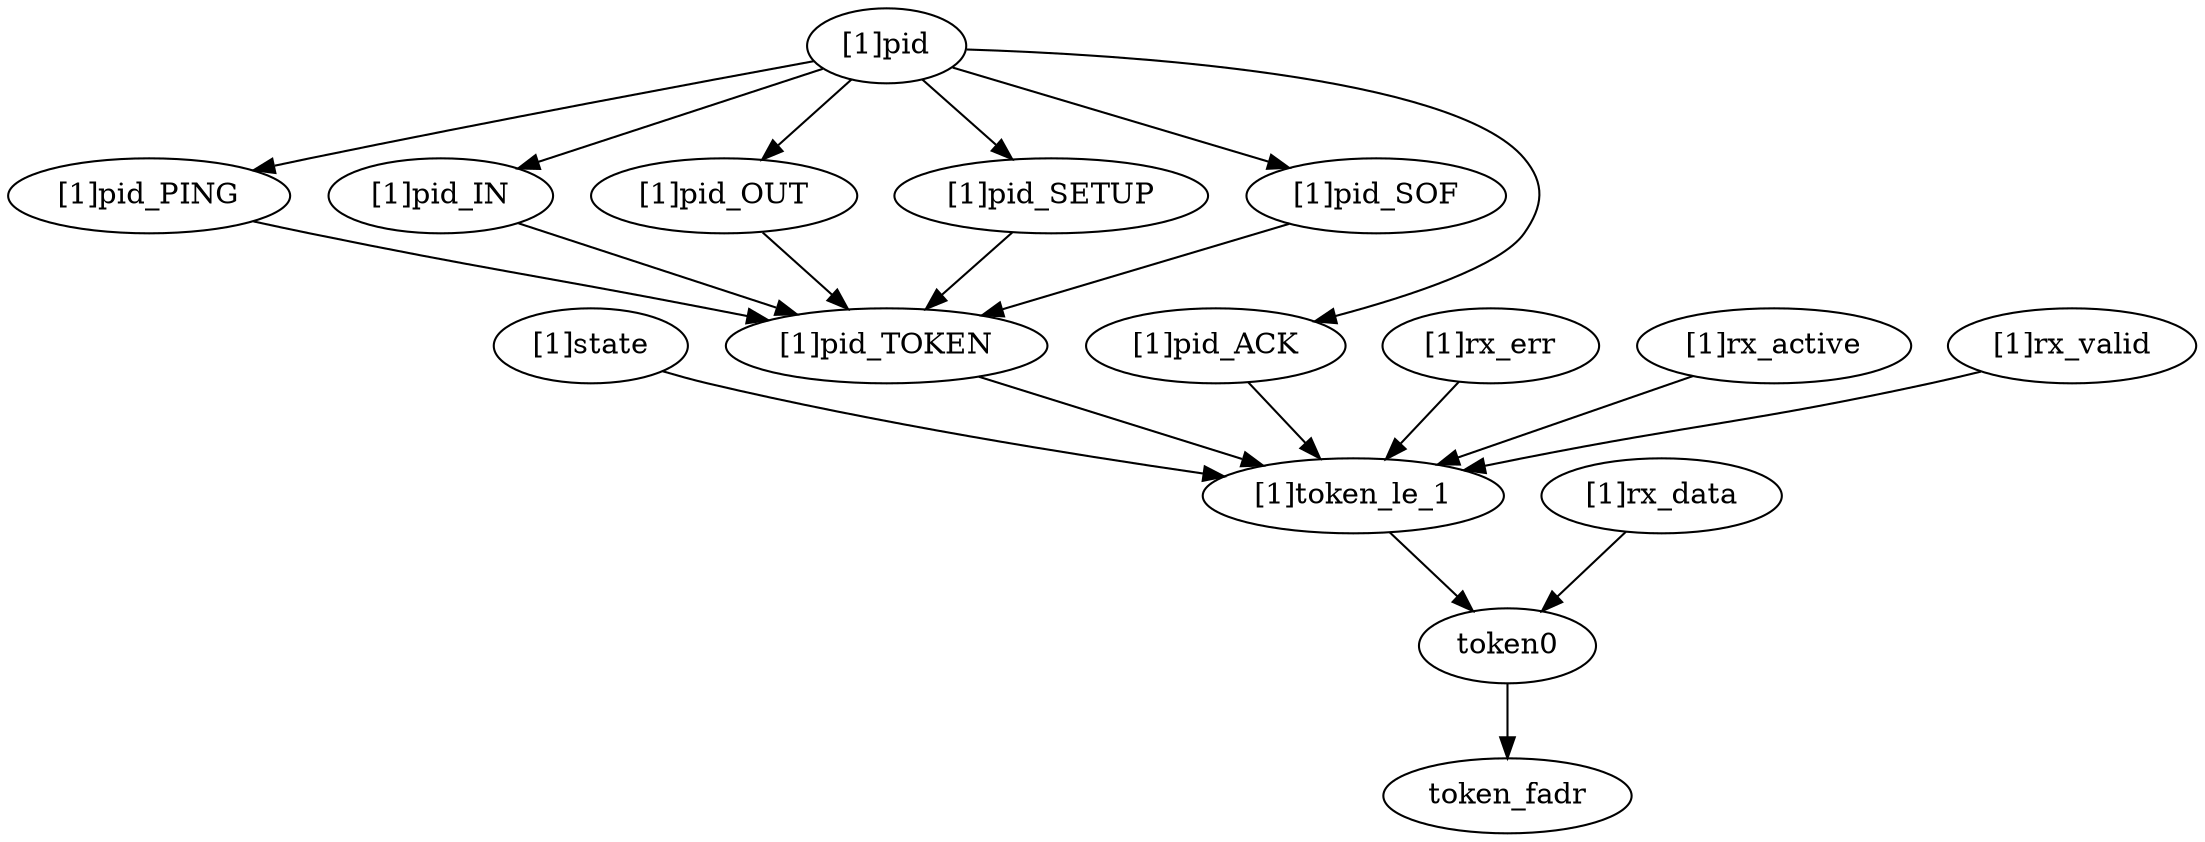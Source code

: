 strict digraph "" {
	"[1]state"	 [complexity=4,
		importance=0.070652255477,
		rank=0.0176630638692];
	"[1]token_le_1"	 [complexity=3,
		importance=0.0408471264318,
		rank=0.0136157088106];
	"[1]state" -> "[1]token_le_1";
	"[1]pid_PING"	 [complexity=13,
		importance=0.082539554295,
		rank=0.00634919648423];
	"[1]pid_TOKEN"	 [complexity=7,
		importance=0.0731652196044,
		rank=0.0104521742292];
	"[1]pid_PING" -> "[1]pid_TOKEN";
	"[1]rx_err"	 [complexity=9,
		importance=0.09057635712,
		rank=0.01006403968];
	"[1]rx_err" -> "[1]token_le_1";
	"[1]pid_IN"	 [complexity=13,
		importance=0.082539554295,
		rank=0.00634919648423];
	"[1]pid_IN" -> "[1]pid_TOKEN";
	"[1]rx_active"	 [complexity=7,
		importance=0.0497292306882,
		rank=0.0071041758126];
	"[1]rx_active" -> "[1]token_le_1";
	"[1]pid"	 [complexity=7,
		importance=0.067942186176,
		rank=0.00970602659657];
	"[1]pid" -> "[1]pid_PING";
	"[1]pid" -> "[1]pid_IN";
	"[1]pid_OUT"	 [complexity=13,
		importance=0.082539554295,
		rank=0.00634919648423];
	"[1]pid" -> "[1]pid_OUT";
	"[1]pid_ACK"	 [complexity=5,
		importance=0.0502214611223,
		rank=0.0100442922245];
	"[1]pid" -> "[1]pid_ACK";
	"[1]pid_SETUP"	 [complexity=13,
		importance=0.082539554295,
		rank=0.00634919648423];
	"[1]pid" -> "[1]pid_SETUP";
	"[1]pid_SOF"	 [complexity=13,
		importance=0.082539554295,
		rank=0.00634919648423];
	"[1]pid" -> "[1]pid_SOF";
	"[1]pid_OUT" -> "[1]pid_TOKEN";
	"[1]rx_valid"	 [complexity=7,
		importance=0.0497292306882,
		rank=0.0071041758126];
	"[1]rx_valid" -> "[1]token_le_1";
	token0	 [complexity=2,
		importance=0.027857849679,
		rank=0.0139289248395];
	"[1]token_le_1" -> token0;
	"[1]rx_data"	 [complexity=4,
		importance=0.0367399539355,
		rank=0.00918498848387];
	"[1]rx_data" -> token0;
	"[1]pid_TOKEN" -> "[1]token_le_1";
	token_fadr	 [complexity=0,
		importance=0.0115929736478,
		rank=0.0];
	token0 -> token_fadr;
	"[1]pid_ACK" -> "[1]token_le_1";
	"[1]pid_SETUP" -> "[1]pid_TOKEN";
	"[1]pid_SOF" -> "[1]pid_TOKEN";
}
